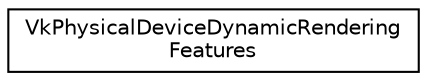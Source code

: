digraph "Graphical Class Hierarchy"
{
 // LATEX_PDF_SIZE
  edge [fontname="Helvetica",fontsize="10",labelfontname="Helvetica",labelfontsize="10"];
  node [fontname="Helvetica",fontsize="10",shape=record];
  rankdir="LR";
  Node0 [label="VkPhysicalDeviceDynamicRendering\lFeatures",height=0.2,width=0.4,color="black", fillcolor="white", style="filled",URL="$structVkPhysicalDeviceDynamicRenderingFeatures.html",tooltip=" "];
}
